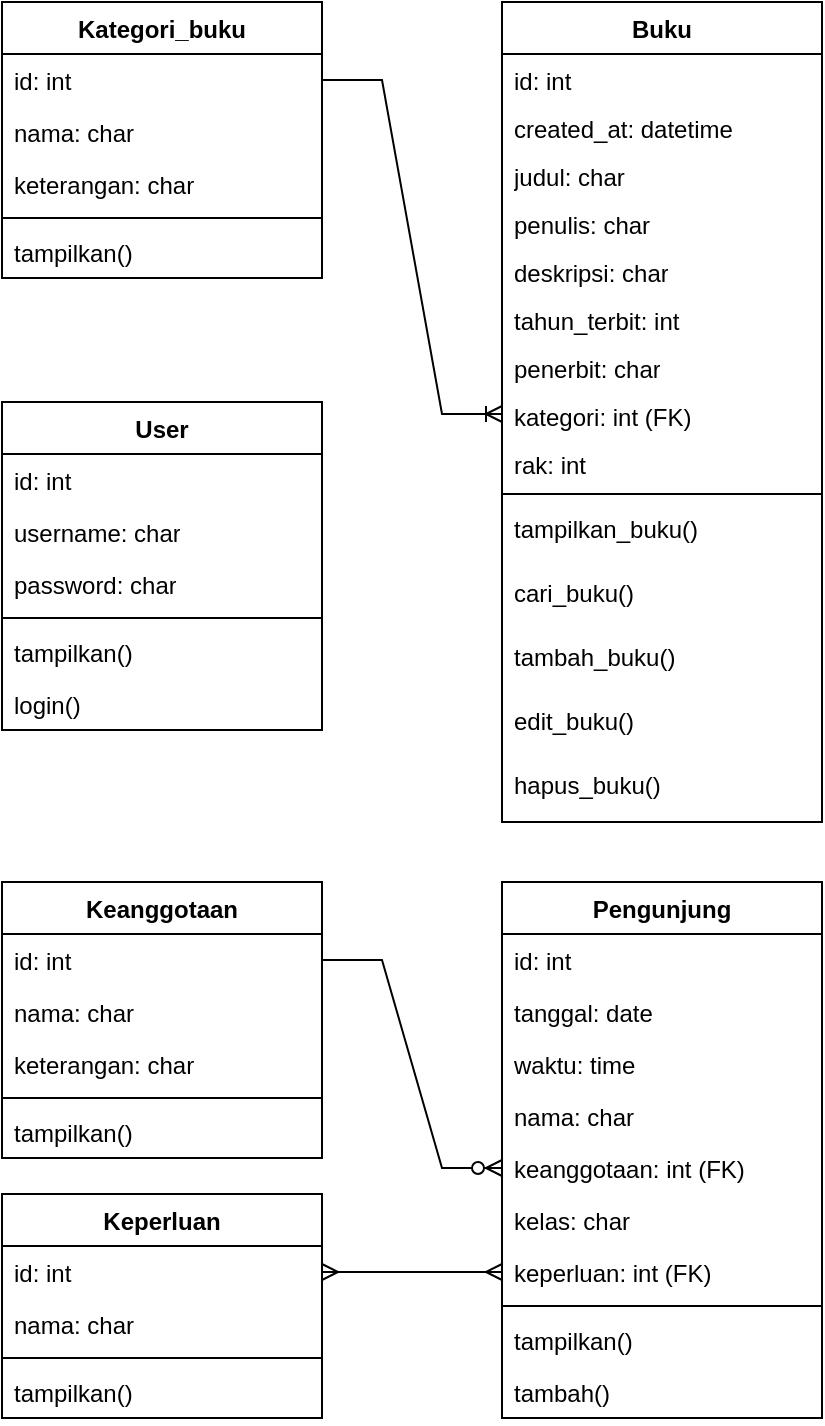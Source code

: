 <mxfile version="23.1.1" type="github">
  <diagram id="C5RBs43oDa-KdzZeNtuy" name="Page-1">
    <mxGraphModel dx="1434" dy="738" grid="1" gridSize="10" guides="1" tooltips="1" connect="1" arrows="1" fold="1" page="1" pageScale="1" pageWidth="827" pageHeight="1169" math="0" shadow="0">
      <root>
        <mxCell id="WIyWlLk6GJQsqaUBKTNV-0" />
        <mxCell id="WIyWlLk6GJQsqaUBKTNV-1" parent="WIyWlLk6GJQsqaUBKTNV-0" />
        <mxCell id="pADfNAD5HNxOKobssApK-0" value="Buku" style="swimlane;fontStyle=1;align=center;verticalAlign=top;childLayout=stackLayout;horizontal=1;startSize=26;horizontalStack=0;resizeParent=1;resizeParentMax=0;resizeLast=0;collapsible=1;marginBottom=0;whiteSpace=wrap;html=1;" vertex="1" parent="WIyWlLk6GJQsqaUBKTNV-1">
          <mxGeometry x="400" y="120" width="160" height="410" as="geometry" />
        </mxCell>
        <mxCell id="pADfNAD5HNxOKobssApK-1" value="id: int" style="text;strokeColor=none;fillColor=none;align=left;verticalAlign=top;spacingLeft=4;spacingRight=4;overflow=hidden;rotatable=0;points=[[0,0.5],[1,0.5]];portConstraint=eastwest;whiteSpace=wrap;html=1;" vertex="1" parent="pADfNAD5HNxOKobssApK-0">
          <mxGeometry y="26" width="160" height="24" as="geometry" />
        </mxCell>
        <mxCell id="pADfNAD5HNxOKobssApK-15" value="created_at: datetime" style="text;strokeColor=none;fillColor=none;align=left;verticalAlign=top;spacingLeft=4;spacingRight=4;overflow=hidden;rotatable=0;points=[[0,0.5],[1,0.5]];portConstraint=eastwest;whiteSpace=wrap;html=1;" vertex="1" parent="pADfNAD5HNxOKobssApK-0">
          <mxGeometry y="50" width="160" height="24" as="geometry" />
        </mxCell>
        <mxCell id="pADfNAD5HNxOKobssApK-16" value="judul: char&lt;span style=&quot;white-space: pre;&quot;&gt;&#x9;&lt;/span&gt;" style="text;strokeColor=none;fillColor=none;align=left;verticalAlign=top;spacingLeft=4;spacingRight=4;overflow=hidden;rotatable=0;points=[[0,0.5],[1,0.5]];portConstraint=eastwest;whiteSpace=wrap;html=1;" vertex="1" parent="pADfNAD5HNxOKobssApK-0">
          <mxGeometry y="74" width="160" height="24" as="geometry" />
        </mxCell>
        <mxCell id="pADfNAD5HNxOKobssApK-17" value="penulis: char" style="text;strokeColor=none;fillColor=none;align=left;verticalAlign=top;spacingLeft=4;spacingRight=4;overflow=hidden;rotatable=0;points=[[0,0.5],[1,0.5]];portConstraint=eastwest;whiteSpace=wrap;html=1;" vertex="1" parent="pADfNAD5HNxOKobssApK-0">
          <mxGeometry y="98" width="160" height="24" as="geometry" />
        </mxCell>
        <mxCell id="pADfNAD5HNxOKobssApK-18" value="deskripsi: char" style="text;strokeColor=none;fillColor=none;align=left;verticalAlign=top;spacingLeft=4;spacingRight=4;overflow=hidden;rotatable=0;points=[[0,0.5],[1,0.5]];portConstraint=eastwest;whiteSpace=wrap;html=1;" vertex="1" parent="pADfNAD5HNxOKobssApK-0">
          <mxGeometry y="122" width="160" height="24" as="geometry" />
        </mxCell>
        <mxCell id="pADfNAD5HNxOKobssApK-19" value="tahun_terbit: int" style="text;strokeColor=none;fillColor=none;align=left;verticalAlign=top;spacingLeft=4;spacingRight=4;overflow=hidden;rotatable=0;points=[[0,0.5],[1,0.5]];portConstraint=eastwest;whiteSpace=wrap;html=1;" vertex="1" parent="pADfNAD5HNxOKobssApK-0">
          <mxGeometry y="146" width="160" height="24" as="geometry" />
        </mxCell>
        <mxCell id="pADfNAD5HNxOKobssApK-20" value="penerbit: char" style="text;strokeColor=none;fillColor=none;align=left;verticalAlign=top;spacingLeft=4;spacingRight=4;overflow=hidden;rotatable=0;points=[[0,0.5],[1,0.5]];portConstraint=eastwest;whiteSpace=wrap;html=1;" vertex="1" parent="pADfNAD5HNxOKobssApK-0">
          <mxGeometry y="170" width="160" height="24" as="geometry" />
        </mxCell>
        <mxCell id="pADfNAD5HNxOKobssApK-21" value="kategori: int (FK)" style="text;strokeColor=none;fillColor=none;align=left;verticalAlign=top;spacingLeft=4;spacingRight=4;overflow=hidden;rotatable=0;points=[[0,0.5],[1,0.5]];portConstraint=eastwest;whiteSpace=wrap;html=1;" vertex="1" parent="pADfNAD5HNxOKobssApK-0">
          <mxGeometry y="194" width="160" height="24" as="geometry" />
        </mxCell>
        <mxCell id="pADfNAD5HNxOKobssApK-22" value="rak: int" style="text;strokeColor=none;fillColor=none;align=left;verticalAlign=top;spacingLeft=4;spacingRight=4;overflow=hidden;rotatable=0;points=[[0,0.5],[1,0.5]];portConstraint=eastwest;whiteSpace=wrap;html=1;" vertex="1" parent="pADfNAD5HNxOKobssApK-0">
          <mxGeometry y="218" width="160" height="24" as="geometry" />
        </mxCell>
        <mxCell id="pADfNAD5HNxOKobssApK-2" value="" style="line;strokeWidth=1;fillColor=none;align=left;verticalAlign=middle;spacingTop=-1;spacingLeft=3;spacingRight=3;rotatable=0;labelPosition=right;points=[];portConstraint=eastwest;strokeColor=inherit;" vertex="1" parent="pADfNAD5HNxOKobssApK-0">
          <mxGeometry y="242" width="160" height="8" as="geometry" />
        </mxCell>
        <mxCell id="pADfNAD5HNxOKobssApK-3" value="tampilkan_buku()" style="text;strokeColor=none;fillColor=none;align=left;verticalAlign=top;spacingLeft=4;spacingRight=4;overflow=hidden;rotatable=0;points=[[0,0.5],[1,0.5]];portConstraint=eastwest;whiteSpace=wrap;html=1;" vertex="1" parent="pADfNAD5HNxOKobssApK-0">
          <mxGeometry y="250" width="160" height="32" as="geometry" />
        </mxCell>
        <mxCell id="pADfNAD5HNxOKobssApK-23" value="cari_buku()" style="text;strokeColor=none;fillColor=none;align=left;verticalAlign=top;spacingLeft=4;spacingRight=4;overflow=hidden;rotatable=0;points=[[0,0.5],[1,0.5]];portConstraint=eastwest;whiteSpace=wrap;html=1;" vertex="1" parent="pADfNAD5HNxOKobssApK-0">
          <mxGeometry y="282" width="160" height="32" as="geometry" />
        </mxCell>
        <mxCell id="pADfNAD5HNxOKobssApK-53" value="tambah_buku()" style="text;strokeColor=none;fillColor=none;align=left;verticalAlign=top;spacingLeft=4;spacingRight=4;overflow=hidden;rotatable=0;points=[[0,0.5],[1,0.5]];portConstraint=eastwest;whiteSpace=wrap;html=1;" vertex="1" parent="pADfNAD5HNxOKobssApK-0">
          <mxGeometry y="314" width="160" height="32" as="geometry" />
        </mxCell>
        <mxCell id="pADfNAD5HNxOKobssApK-54" value="edit_buku()" style="text;strokeColor=none;fillColor=none;align=left;verticalAlign=top;spacingLeft=4;spacingRight=4;overflow=hidden;rotatable=0;points=[[0,0.5],[1,0.5]];portConstraint=eastwest;whiteSpace=wrap;html=1;" vertex="1" parent="pADfNAD5HNxOKobssApK-0">
          <mxGeometry y="346" width="160" height="32" as="geometry" />
        </mxCell>
        <mxCell id="pADfNAD5HNxOKobssApK-55" value="hapus_buku()" style="text;strokeColor=none;fillColor=none;align=left;verticalAlign=top;spacingLeft=4;spacingRight=4;overflow=hidden;rotatable=0;points=[[0,0.5],[1,0.5]];portConstraint=eastwest;whiteSpace=wrap;html=1;" vertex="1" parent="pADfNAD5HNxOKobssApK-0">
          <mxGeometry y="378" width="160" height="32" as="geometry" />
        </mxCell>
        <mxCell id="pADfNAD5HNxOKobssApK-9" value="Kategori_buku" style="swimlane;fontStyle=1;align=center;verticalAlign=top;childLayout=stackLayout;horizontal=1;startSize=26;horizontalStack=0;resizeParent=1;resizeParentMax=0;resizeLast=0;collapsible=1;marginBottom=0;whiteSpace=wrap;html=1;" vertex="1" parent="WIyWlLk6GJQsqaUBKTNV-1">
          <mxGeometry x="150" y="120" width="160" height="138" as="geometry" />
        </mxCell>
        <mxCell id="pADfNAD5HNxOKobssApK-10" value="id: int" style="text;strokeColor=none;fillColor=none;align=left;verticalAlign=top;spacingLeft=4;spacingRight=4;overflow=hidden;rotatable=0;points=[[0,0.5],[1,0.5]];portConstraint=eastwest;whiteSpace=wrap;html=1;" vertex="1" parent="pADfNAD5HNxOKobssApK-9">
          <mxGeometry y="26" width="160" height="26" as="geometry" />
        </mxCell>
        <mxCell id="pADfNAD5HNxOKobssApK-13" value="nama: char" style="text;strokeColor=none;fillColor=none;align=left;verticalAlign=top;spacingLeft=4;spacingRight=4;overflow=hidden;rotatable=0;points=[[0,0.5],[1,0.5]];portConstraint=eastwest;whiteSpace=wrap;html=1;" vertex="1" parent="pADfNAD5HNxOKobssApK-9">
          <mxGeometry y="52" width="160" height="26" as="geometry" />
        </mxCell>
        <mxCell id="pADfNAD5HNxOKobssApK-24" value="keterangan: char" style="text;strokeColor=none;fillColor=none;align=left;verticalAlign=top;spacingLeft=4;spacingRight=4;overflow=hidden;rotatable=0;points=[[0,0.5],[1,0.5]];portConstraint=eastwest;whiteSpace=wrap;html=1;" vertex="1" parent="pADfNAD5HNxOKobssApK-9">
          <mxGeometry y="78" width="160" height="26" as="geometry" />
        </mxCell>
        <mxCell id="pADfNAD5HNxOKobssApK-11" value="" style="line;strokeWidth=1;fillColor=none;align=left;verticalAlign=middle;spacingTop=-1;spacingLeft=3;spacingRight=3;rotatable=0;labelPosition=right;points=[];portConstraint=eastwest;strokeColor=inherit;" vertex="1" parent="pADfNAD5HNxOKobssApK-9">
          <mxGeometry y="104" width="160" height="8" as="geometry" />
        </mxCell>
        <mxCell id="pADfNAD5HNxOKobssApK-12" value="tampilkan()" style="text;strokeColor=none;fillColor=none;align=left;verticalAlign=top;spacingLeft=4;spacingRight=4;overflow=hidden;rotatable=0;points=[[0,0.5],[1,0.5]];portConstraint=eastwest;whiteSpace=wrap;html=1;" vertex="1" parent="pADfNAD5HNxOKobssApK-9">
          <mxGeometry y="112" width="160" height="26" as="geometry" />
        </mxCell>
        <mxCell id="pADfNAD5HNxOKobssApK-25" value="" style="edgeStyle=entityRelationEdgeStyle;fontSize=12;html=1;endArrow=ERoneToMany;rounded=0;" edge="1" parent="WIyWlLk6GJQsqaUBKTNV-1" source="pADfNAD5HNxOKobssApK-10" target="pADfNAD5HNxOKobssApK-21">
          <mxGeometry width="100" height="100" relative="1" as="geometry">
            <mxPoint x="290" y="400" as="sourcePoint" />
            <mxPoint x="390" y="300" as="targetPoint" />
          </mxGeometry>
        </mxCell>
        <mxCell id="pADfNAD5HNxOKobssApK-26" value="Keanggotaan" style="swimlane;fontStyle=1;align=center;verticalAlign=top;childLayout=stackLayout;horizontal=1;startSize=26;horizontalStack=0;resizeParent=1;resizeParentMax=0;resizeLast=0;collapsible=1;marginBottom=0;whiteSpace=wrap;html=1;" vertex="1" parent="WIyWlLk6GJQsqaUBKTNV-1">
          <mxGeometry x="150" y="560" width="160" height="138" as="geometry" />
        </mxCell>
        <mxCell id="pADfNAD5HNxOKobssApK-27" value="id: int" style="text;strokeColor=none;fillColor=none;align=left;verticalAlign=top;spacingLeft=4;spacingRight=4;overflow=hidden;rotatable=0;points=[[0,0.5],[1,0.5]];portConstraint=eastwest;whiteSpace=wrap;html=1;" vertex="1" parent="pADfNAD5HNxOKobssApK-26">
          <mxGeometry y="26" width="160" height="26" as="geometry" />
        </mxCell>
        <mxCell id="pADfNAD5HNxOKobssApK-31" value="nama: char" style="text;strokeColor=none;fillColor=none;align=left;verticalAlign=top;spacingLeft=4;spacingRight=4;overflow=hidden;rotatable=0;points=[[0,0.5],[1,0.5]];portConstraint=eastwest;whiteSpace=wrap;html=1;" vertex="1" parent="pADfNAD5HNxOKobssApK-26">
          <mxGeometry y="52" width="160" height="26" as="geometry" />
        </mxCell>
        <mxCell id="pADfNAD5HNxOKobssApK-32" value="keterangan: char" style="text;strokeColor=none;fillColor=none;align=left;verticalAlign=top;spacingLeft=4;spacingRight=4;overflow=hidden;rotatable=0;points=[[0,0.5],[1,0.5]];portConstraint=eastwest;whiteSpace=wrap;html=1;" vertex="1" parent="pADfNAD5HNxOKobssApK-26">
          <mxGeometry y="78" width="160" height="26" as="geometry" />
        </mxCell>
        <mxCell id="pADfNAD5HNxOKobssApK-28" value="" style="line;strokeWidth=1;fillColor=none;align=left;verticalAlign=middle;spacingTop=-1;spacingLeft=3;spacingRight=3;rotatable=0;labelPosition=right;points=[];portConstraint=eastwest;strokeColor=inherit;" vertex="1" parent="pADfNAD5HNxOKobssApK-26">
          <mxGeometry y="104" width="160" height="8" as="geometry" />
        </mxCell>
        <mxCell id="pADfNAD5HNxOKobssApK-29" value="tampilkan()" style="text;strokeColor=none;fillColor=none;align=left;verticalAlign=top;spacingLeft=4;spacingRight=4;overflow=hidden;rotatable=0;points=[[0,0.5],[1,0.5]];portConstraint=eastwest;whiteSpace=wrap;html=1;" vertex="1" parent="pADfNAD5HNxOKobssApK-26">
          <mxGeometry y="112" width="160" height="26" as="geometry" />
        </mxCell>
        <mxCell id="pADfNAD5HNxOKobssApK-33" value="Pengunjung" style="swimlane;fontStyle=1;align=center;verticalAlign=top;childLayout=stackLayout;horizontal=1;startSize=26;horizontalStack=0;resizeParent=1;resizeParentMax=0;resizeLast=0;collapsible=1;marginBottom=0;whiteSpace=wrap;html=1;" vertex="1" parent="WIyWlLk6GJQsqaUBKTNV-1">
          <mxGeometry x="400" y="560" width="160" height="268" as="geometry" />
        </mxCell>
        <mxCell id="pADfNAD5HNxOKobssApK-34" value="id: int" style="text;strokeColor=none;fillColor=none;align=left;verticalAlign=top;spacingLeft=4;spacingRight=4;overflow=hidden;rotatable=0;points=[[0,0.5],[1,0.5]];portConstraint=eastwest;whiteSpace=wrap;html=1;" vertex="1" parent="pADfNAD5HNxOKobssApK-33">
          <mxGeometry y="26" width="160" height="26" as="geometry" />
        </mxCell>
        <mxCell id="pADfNAD5HNxOKobssApK-37" value="tanggal: date" style="text;strokeColor=none;fillColor=none;align=left;verticalAlign=top;spacingLeft=4;spacingRight=4;overflow=hidden;rotatable=0;points=[[0,0.5],[1,0.5]];portConstraint=eastwest;whiteSpace=wrap;html=1;" vertex="1" parent="pADfNAD5HNxOKobssApK-33">
          <mxGeometry y="52" width="160" height="26" as="geometry" />
        </mxCell>
        <mxCell id="pADfNAD5HNxOKobssApK-38" value="waktu: time" style="text;strokeColor=none;fillColor=none;align=left;verticalAlign=top;spacingLeft=4;spacingRight=4;overflow=hidden;rotatable=0;points=[[0,0.5],[1,0.5]];portConstraint=eastwest;whiteSpace=wrap;html=1;" vertex="1" parent="pADfNAD5HNxOKobssApK-33">
          <mxGeometry y="78" width="160" height="26" as="geometry" />
        </mxCell>
        <mxCell id="pADfNAD5HNxOKobssApK-39" value="nama: char" style="text;strokeColor=none;fillColor=none;align=left;verticalAlign=top;spacingLeft=4;spacingRight=4;overflow=hidden;rotatable=0;points=[[0,0.5],[1,0.5]];portConstraint=eastwest;whiteSpace=wrap;html=1;" vertex="1" parent="pADfNAD5HNxOKobssApK-33">
          <mxGeometry y="104" width="160" height="26" as="geometry" />
        </mxCell>
        <mxCell id="pADfNAD5HNxOKobssApK-40" value="keanggotaan: int (FK)" style="text;strokeColor=none;fillColor=none;align=left;verticalAlign=top;spacingLeft=4;spacingRight=4;overflow=hidden;rotatable=0;points=[[0,0.5],[1,0.5]];portConstraint=eastwest;whiteSpace=wrap;html=1;" vertex="1" parent="pADfNAD5HNxOKobssApK-33">
          <mxGeometry y="130" width="160" height="26" as="geometry" />
        </mxCell>
        <mxCell id="pADfNAD5HNxOKobssApK-41" value="kelas: char" style="text;strokeColor=none;fillColor=none;align=left;verticalAlign=top;spacingLeft=4;spacingRight=4;overflow=hidden;rotatable=0;points=[[0,0.5],[1,0.5]];portConstraint=eastwest;whiteSpace=wrap;html=1;" vertex="1" parent="pADfNAD5HNxOKobssApK-33">
          <mxGeometry y="156" width="160" height="26" as="geometry" />
        </mxCell>
        <mxCell id="pADfNAD5HNxOKobssApK-42" value="keperluan: int (FK)" style="text;strokeColor=none;fillColor=none;align=left;verticalAlign=top;spacingLeft=4;spacingRight=4;overflow=hidden;rotatable=0;points=[[0,0.5],[1,0.5]];portConstraint=eastwest;whiteSpace=wrap;html=1;" vertex="1" parent="pADfNAD5HNxOKobssApK-33">
          <mxGeometry y="182" width="160" height="26" as="geometry" />
        </mxCell>
        <mxCell id="pADfNAD5HNxOKobssApK-35" value="" style="line;strokeWidth=1;fillColor=none;align=left;verticalAlign=middle;spacingTop=-1;spacingLeft=3;spacingRight=3;rotatable=0;labelPosition=right;points=[];portConstraint=eastwest;strokeColor=inherit;" vertex="1" parent="pADfNAD5HNxOKobssApK-33">
          <mxGeometry y="208" width="160" height="8" as="geometry" />
        </mxCell>
        <mxCell id="pADfNAD5HNxOKobssApK-36" value="tampilkan()" style="text;strokeColor=none;fillColor=none;align=left;verticalAlign=top;spacingLeft=4;spacingRight=4;overflow=hidden;rotatable=0;points=[[0,0.5],[1,0.5]];portConstraint=eastwest;whiteSpace=wrap;html=1;" vertex="1" parent="pADfNAD5HNxOKobssApK-33">
          <mxGeometry y="216" width="160" height="26" as="geometry" />
        </mxCell>
        <mxCell id="pADfNAD5HNxOKobssApK-45" value="tambah()" style="text;strokeColor=none;fillColor=none;align=left;verticalAlign=top;spacingLeft=4;spacingRight=4;overflow=hidden;rotatable=0;points=[[0,0.5],[1,0.5]];portConstraint=eastwest;whiteSpace=wrap;html=1;" vertex="1" parent="pADfNAD5HNxOKobssApK-33">
          <mxGeometry y="242" width="160" height="26" as="geometry" />
        </mxCell>
        <mxCell id="pADfNAD5HNxOKobssApK-46" value="Keperluan" style="swimlane;fontStyle=1;align=center;verticalAlign=top;childLayout=stackLayout;horizontal=1;startSize=26;horizontalStack=0;resizeParent=1;resizeParentMax=0;resizeLast=0;collapsible=1;marginBottom=0;whiteSpace=wrap;html=1;" vertex="1" parent="WIyWlLk6GJQsqaUBKTNV-1">
          <mxGeometry x="150" y="716" width="160" height="112" as="geometry" />
        </mxCell>
        <mxCell id="pADfNAD5HNxOKobssApK-47" value="id: int" style="text;strokeColor=none;fillColor=none;align=left;verticalAlign=top;spacingLeft=4;spacingRight=4;overflow=hidden;rotatable=0;points=[[0,0.5],[1,0.5]];portConstraint=eastwest;whiteSpace=wrap;html=1;" vertex="1" parent="pADfNAD5HNxOKobssApK-46">
          <mxGeometry y="26" width="160" height="26" as="geometry" />
        </mxCell>
        <mxCell id="pADfNAD5HNxOKobssApK-50" value="nama: char" style="text;strokeColor=none;fillColor=none;align=left;verticalAlign=top;spacingLeft=4;spacingRight=4;overflow=hidden;rotatable=0;points=[[0,0.5],[1,0.5]];portConstraint=eastwest;whiteSpace=wrap;html=1;" vertex="1" parent="pADfNAD5HNxOKobssApK-46">
          <mxGeometry y="52" width="160" height="26" as="geometry" />
        </mxCell>
        <mxCell id="pADfNAD5HNxOKobssApK-48" value="" style="line;strokeWidth=1;fillColor=none;align=left;verticalAlign=middle;spacingTop=-1;spacingLeft=3;spacingRight=3;rotatable=0;labelPosition=right;points=[];portConstraint=eastwest;strokeColor=inherit;" vertex="1" parent="pADfNAD5HNxOKobssApK-46">
          <mxGeometry y="78" width="160" height="8" as="geometry" />
        </mxCell>
        <mxCell id="pADfNAD5HNxOKobssApK-49" value="tampilkan()" style="text;strokeColor=none;fillColor=none;align=left;verticalAlign=top;spacingLeft=4;spacingRight=4;overflow=hidden;rotatable=0;points=[[0,0.5],[1,0.5]];portConstraint=eastwest;whiteSpace=wrap;html=1;" vertex="1" parent="pADfNAD5HNxOKobssApK-46">
          <mxGeometry y="86" width="160" height="26" as="geometry" />
        </mxCell>
        <mxCell id="pADfNAD5HNxOKobssApK-51" value="" style="edgeStyle=entityRelationEdgeStyle;fontSize=12;html=1;endArrow=ERzeroToMany;endFill=1;rounded=0;" edge="1" parent="WIyWlLk6GJQsqaUBKTNV-1" source="pADfNAD5HNxOKobssApK-27" target="pADfNAD5HNxOKobssApK-40">
          <mxGeometry width="100" height="100" relative="1" as="geometry">
            <mxPoint x="300" y="610" as="sourcePoint" />
            <mxPoint x="400" y="510" as="targetPoint" />
          </mxGeometry>
        </mxCell>
        <mxCell id="pADfNAD5HNxOKobssApK-52" value="" style="edgeStyle=entityRelationEdgeStyle;fontSize=12;html=1;endArrow=ERmany;startArrow=ERmany;rounded=0;" edge="1" parent="WIyWlLk6GJQsqaUBKTNV-1" source="pADfNAD5HNxOKobssApK-47" target="pADfNAD5HNxOKobssApK-42">
          <mxGeometry width="100" height="100" relative="1" as="geometry">
            <mxPoint x="420" y="590" as="sourcePoint" />
            <mxPoint x="520" y="490" as="targetPoint" />
          </mxGeometry>
        </mxCell>
        <mxCell id="pADfNAD5HNxOKobssApK-56" value="User" style="swimlane;fontStyle=1;align=center;verticalAlign=top;childLayout=stackLayout;horizontal=1;startSize=26;horizontalStack=0;resizeParent=1;resizeParentMax=0;resizeLast=0;collapsible=1;marginBottom=0;whiteSpace=wrap;html=1;" vertex="1" parent="WIyWlLk6GJQsqaUBKTNV-1">
          <mxGeometry x="150" y="320" width="160" height="164" as="geometry" />
        </mxCell>
        <mxCell id="pADfNAD5HNxOKobssApK-57" value="id: int" style="text;strokeColor=none;fillColor=none;align=left;verticalAlign=top;spacingLeft=4;spacingRight=4;overflow=hidden;rotatable=0;points=[[0,0.5],[1,0.5]];portConstraint=eastwest;whiteSpace=wrap;html=1;" vertex="1" parent="pADfNAD5HNxOKobssApK-56">
          <mxGeometry y="26" width="160" height="26" as="geometry" />
        </mxCell>
        <mxCell id="pADfNAD5HNxOKobssApK-60" value="username: char" style="text;strokeColor=none;fillColor=none;align=left;verticalAlign=top;spacingLeft=4;spacingRight=4;overflow=hidden;rotatable=0;points=[[0,0.5],[1,0.5]];portConstraint=eastwest;whiteSpace=wrap;html=1;" vertex="1" parent="pADfNAD5HNxOKobssApK-56">
          <mxGeometry y="52" width="160" height="26" as="geometry" />
        </mxCell>
        <mxCell id="pADfNAD5HNxOKobssApK-61" value="password: char" style="text;strokeColor=none;fillColor=none;align=left;verticalAlign=top;spacingLeft=4;spacingRight=4;overflow=hidden;rotatable=0;points=[[0,0.5],[1,0.5]];portConstraint=eastwest;whiteSpace=wrap;html=1;" vertex="1" parent="pADfNAD5HNxOKobssApK-56">
          <mxGeometry y="78" width="160" height="26" as="geometry" />
        </mxCell>
        <mxCell id="pADfNAD5HNxOKobssApK-58" value="" style="line;strokeWidth=1;fillColor=none;align=left;verticalAlign=middle;spacingTop=-1;spacingLeft=3;spacingRight=3;rotatable=0;labelPosition=right;points=[];portConstraint=eastwest;strokeColor=inherit;" vertex="1" parent="pADfNAD5HNxOKobssApK-56">
          <mxGeometry y="104" width="160" height="8" as="geometry" />
        </mxCell>
        <mxCell id="pADfNAD5HNxOKobssApK-59" value="tampilkan()" style="text;strokeColor=none;fillColor=none;align=left;verticalAlign=top;spacingLeft=4;spacingRight=4;overflow=hidden;rotatable=0;points=[[0,0.5],[1,0.5]];portConstraint=eastwest;whiteSpace=wrap;html=1;" vertex="1" parent="pADfNAD5HNxOKobssApK-56">
          <mxGeometry y="112" width="160" height="26" as="geometry" />
        </mxCell>
        <mxCell id="pADfNAD5HNxOKobssApK-62" value="login()" style="text;strokeColor=none;fillColor=none;align=left;verticalAlign=top;spacingLeft=4;spacingRight=4;overflow=hidden;rotatable=0;points=[[0,0.5],[1,0.5]];portConstraint=eastwest;whiteSpace=wrap;html=1;" vertex="1" parent="pADfNAD5HNxOKobssApK-56">
          <mxGeometry y="138" width="160" height="26" as="geometry" />
        </mxCell>
      </root>
    </mxGraphModel>
  </diagram>
</mxfile>
